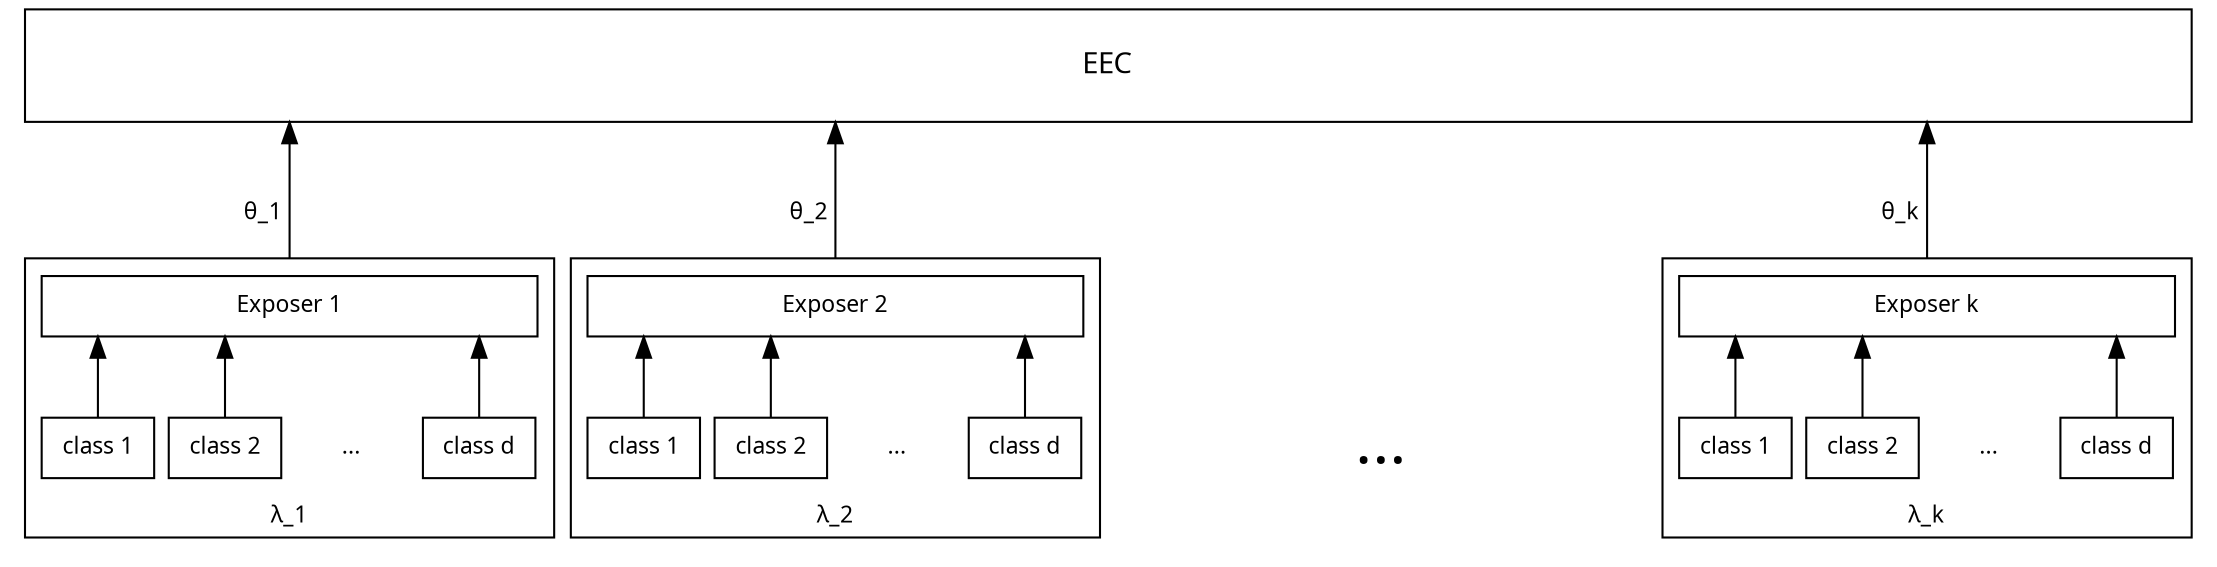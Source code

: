 digraph G {
	center = 1;
	splines=ortho;
	nodesep=0.1;
    rankdir=BT;
	fontsize=11 
	fontname="Operator Mono" 
	compound=true

	edge [minlen = 2 fontname="Operator Mono" fontsize=11];
    node [height=.4 shape=record fontsize=11 fontname="Operator Mono" margin = 0];

	mava [label = "EEC" width = 14.45 height = .75 fontsize = 14];

	subgraph cluster_0 
	{
		edge [minlen = 1];
		rank = same;
		group = g1;
    	a4[label="" width=3.3 label="Exposer 1"];
		
		a3[label = "class d"];
		a2[color=white label="..."];
		a1[label = "class 2"];
		a0[label = "class 1"];

	 	a0 -> a4;
		a1 -> a4;
		a2 -> a4[style=invis];
		a3 -> a4;

		label = "λ_1";
	}

	subgraph cluster_1 
	{
		edge [minlen = 1];
		rank = same;
		group = g1;
    	b4[label="" width=3.3 label="Exposer 2"];
		
		b3[label = "class d"];
		b2[color=white label="..."];
		b1[label = "class 2"];
		b0[label = "class 1"];

	 	b0 -> b4;
		b1 -> b4;
		b2 -> b4[style=invis];
		b3 -> b4;

		label = "λ_2";
	}

	subgraph cluster_2
	{
		edge [minlen = 1];
		rank = same;
		group = g1;
		color = white;
    	c4[label="" width = 3.3 style = invis];
		c2[color=white label="..."  fontsize = 30];
		c2 -> c4[style=invis];
		label = " ";
	}

	subgraph cluster_3 
	{
		edge [minlen = 1];
		rank = same;
		group = g1;
    	d4[label="" width=3.3 label="Exposer k"];
		
		d3[label = "class d"];
		d2[color=white label="..."];
		d1[label = "class 2"];
		d0[label = "class 1"];

	 	d0 -> d4;
		d1 -> d4;
		d2 -> d4[style=invis];
		d3 -> d4;

		label = "λ_k";
	}



	a4 -> mava [ltail=cluster_0 xlabel = "θ_1 "];
	b4 -> mava [ltail=cluster_1 xlabel = "θ_2 "];
	c4 -> mava [style=invis];
	d4 -> mava [ltail=cluster_3 xlabel = "θ_k "];


}